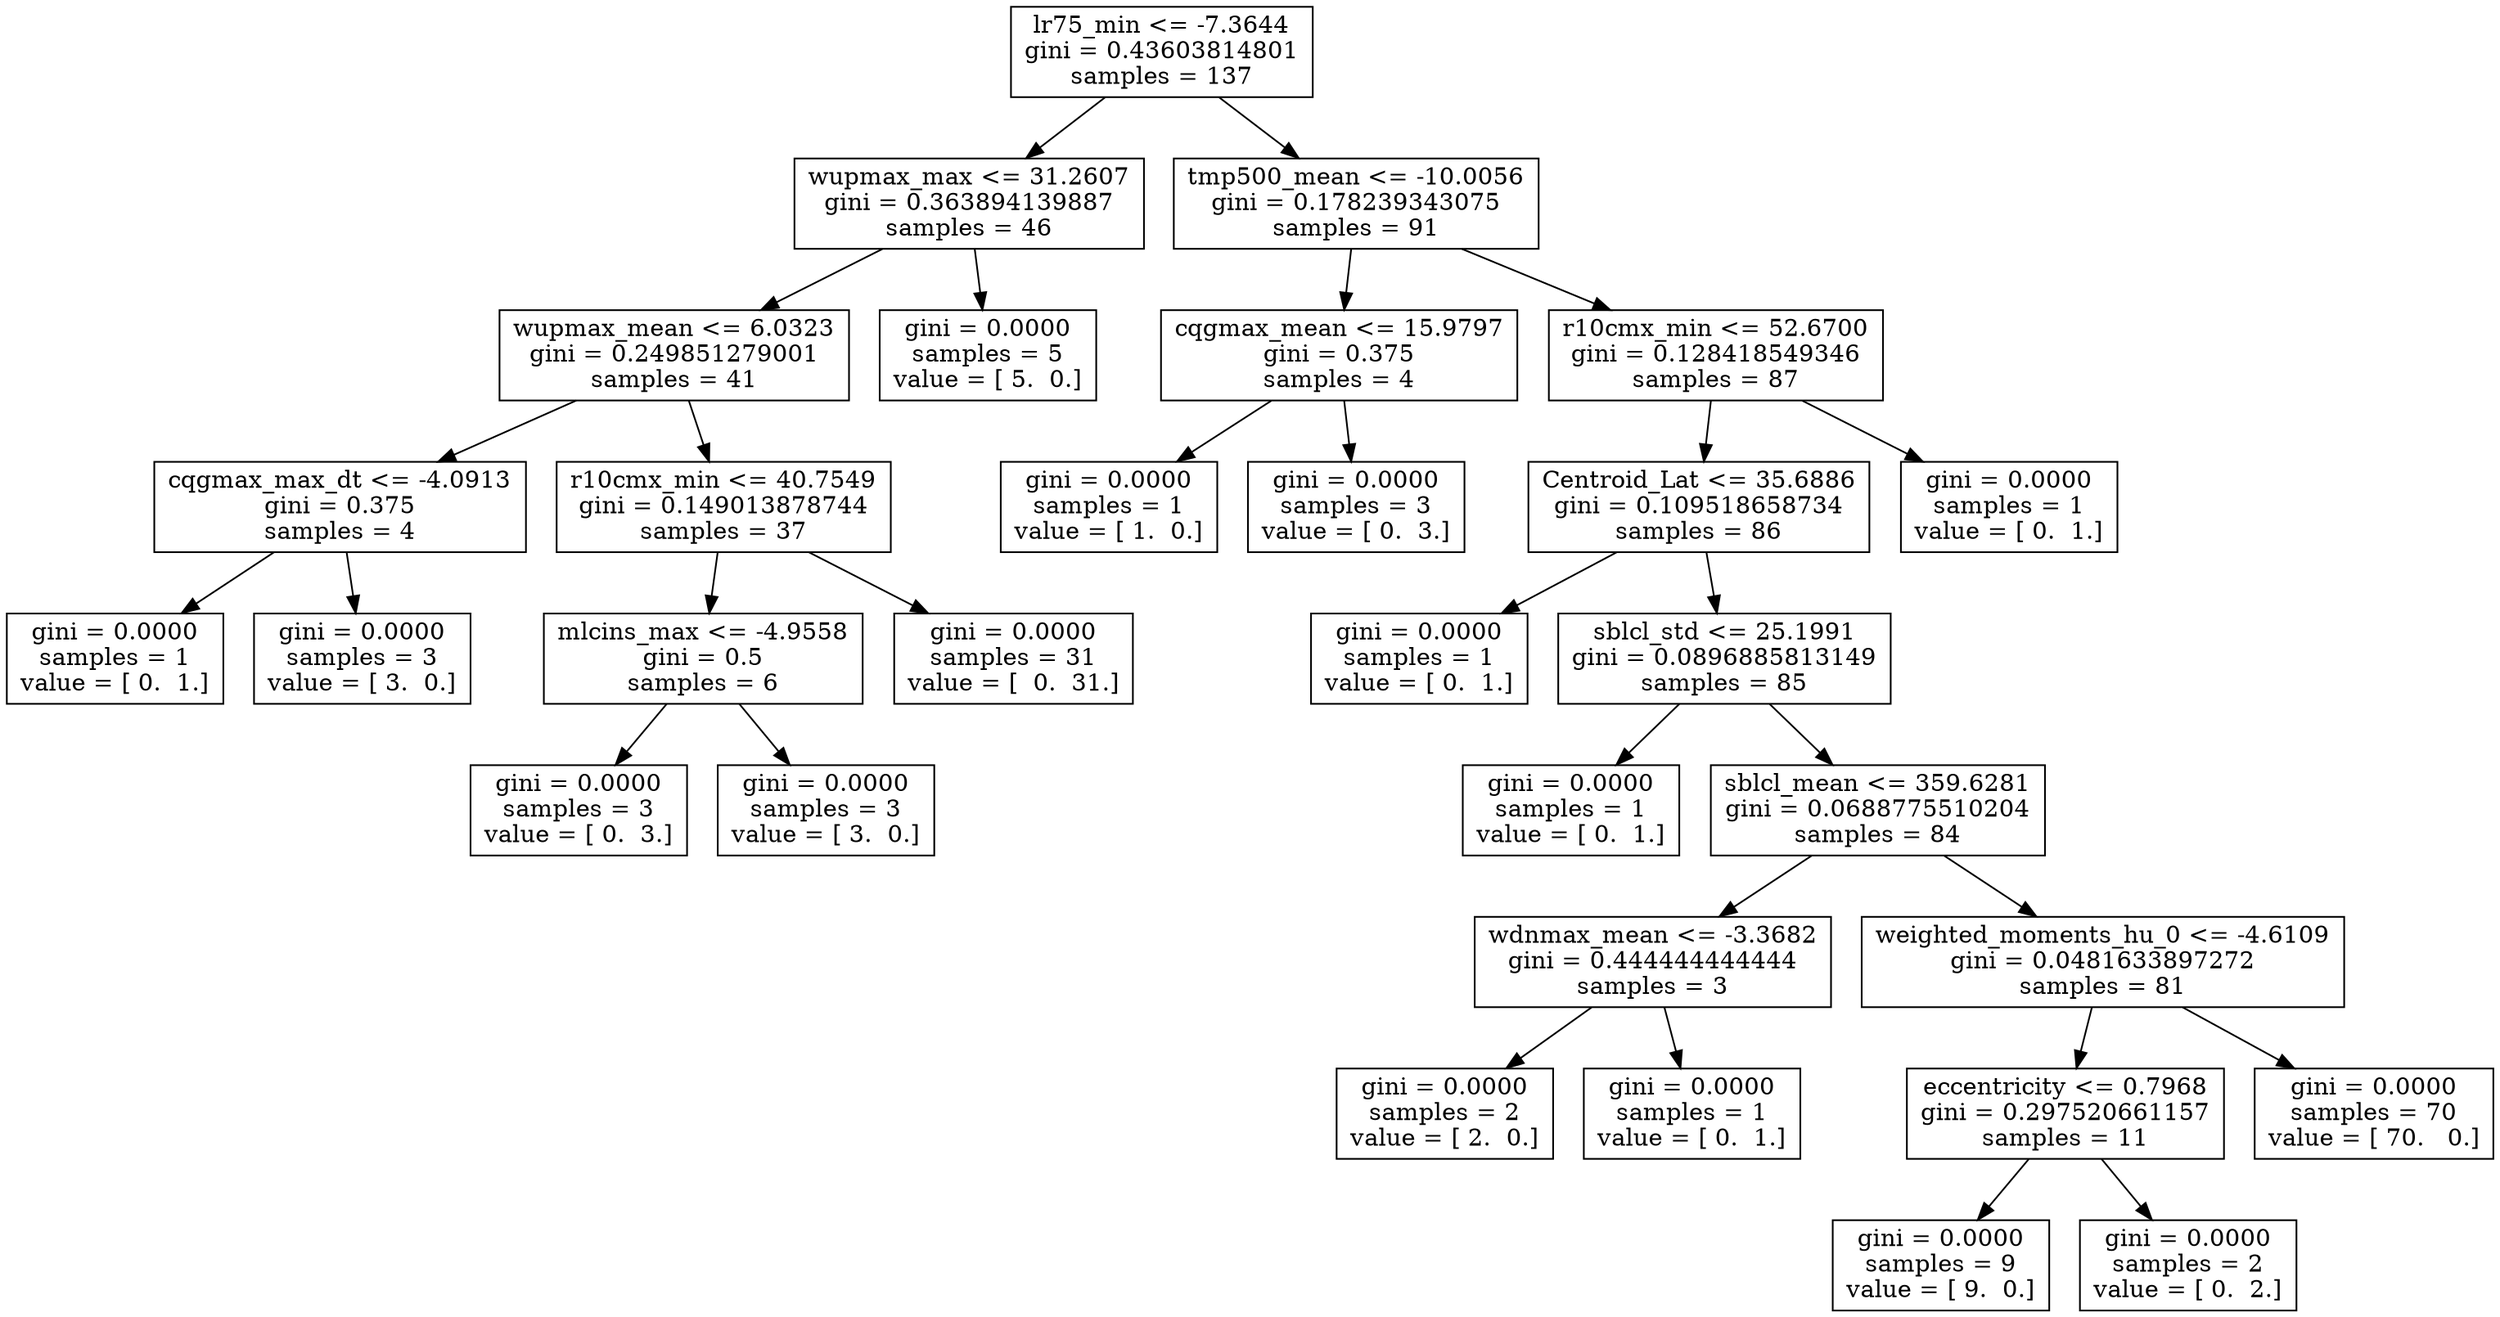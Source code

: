 digraph Tree {
0 [label="lr75_min <= -7.3644\ngini = 0.43603814801\nsamples = 137", shape="box"] ;
1 [label="wupmax_max <= 31.2607\ngini = 0.363894139887\nsamples = 46", shape="box"] ;
0 -> 1 ;
2 [label="wupmax_mean <= 6.0323\ngini = 0.249851279001\nsamples = 41", shape="box"] ;
1 -> 2 ;
3 [label="cqgmax_max_dt <= -4.0913\ngini = 0.375\nsamples = 4", shape="box"] ;
2 -> 3 ;
4 [label="gini = 0.0000\nsamples = 1\nvalue = [ 0.  1.]", shape="box"] ;
3 -> 4 ;
5 [label="gini = 0.0000\nsamples = 3\nvalue = [ 3.  0.]", shape="box"] ;
3 -> 5 ;
6 [label="r10cmx_min <= 40.7549\ngini = 0.149013878744\nsamples = 37", shape="box"] ;
2 -> 6 ;
7 [label="mlcins_max <= -4.9558\ngini = 0.5\nsamples = 6", shape="box"] ;
6 -> 7 ;
8 [label="gini = 0.0000\nsamples = 3\nvalue = [ 0.  3.]", shape="box"] ;
7 -> 8 ;
9 [label="gini = 0.0000\nsamples = 3\nvalue = [ 3.  0.]", shape="box"] ;
7 -> 9 ;
10 [label="gini = 0.0000\nsamples = 31\nvalue = [  0.  31.]", shape="box"] ;
6 -> 10 ;
11 [label="gini = 0.0000\nsamples = 5\nvalue = [ 5.  0.]", shape="box"] ;
1 -> 11 ;
12 [label="tmp500_mean <= -10.0056\ngini = 0.178239343075\nsamples = 91", shape="box"] ;
0 -> 12 ;
13 [label="cqgmax_mean <= 15.9797\ngini = 0.375\nsamples = 4", shape="box"] ;
12 -> 13 ;
14 [label="gini = 0.0000\nsamples = 1\nvalue = [ 1.  0.]", shape="box"] ;
13 -> 14 ;
15 [label="gini = 0.0000\nsamples = 3\nvalue = [ 0.  3.]", shape="box"] ;
13 -> 15 ;
16 [label="r10cmx_min <= 52.6700\ngini = 0.128418549346\nsamples = 87", shape="box"] ;
12 -> 16 ;
17 [label="Centroid_Lat <= 35.6886\ngini = 0.109518658734\nsamples = 86", shape="box"] ;
16 -> 17 ;
18 [label="gini = 0.0000\nsamples = 1\nvalue = [ 0.  1.]", shape="box"] ;
17 -> 18 ;
19 [label="sblcl_std <= 25.1991\ngini = 0.0896885813149\nsamples = 85", shape="box"] ;
17 -> 19 ;
20 [label="gini = 0.0000\nsamples = 1\nvalue = [ 0.  1.]", shape="box"] ;
19 -> 20 ;
21 [label="sblcl_mean <= 359.6281\ngini = 0.0688775510204\nsamples = 84", shape="box"] ;
19 -> 21 ;
22 [label="wdnmax_mean <= -3.3682\ngini = 0.444444444444\nsamples = 3", shape="box"] ;
21 -> 22 ;
23 [label="gini = 0.0000\nsamples = 2\nvalue = [ 2.  0.]", shape="box"] ;
22 -> 23 ;
24 [label="gini = 0.0000\nsamples = 1\nvalue = [ 0.  1.]", shape="box"] ;
22 -> 24 ;
25 [label="weighted_moments_hu_0 <= -4.6109\ngini = 0.0481633897272\nsamples = 81", shape="box"] ;
21 -> 25 ;
26 [label="eccentricity <= 0.7968\ngini = 0.297520661157\nsamples = 11", shape="box"] ;
25 -> 26 ;
27 [label="gini = 0.0000\nsamples = 9\nvalue = [ 9.  0.]", shape="box"] ;
26 -> 27 ;
28 [label="gini = 0.0000\nsamples = 2\nvalue = [ 0.  2.]", shape="box"] ;
26 -> 28 ;
29 [label="gini = 0.0000\nsamples = 70\nvalue = [ 70.   0.]", shape="box"] ;
25 -> 29 ;
30 [label="gini = 0.0000\nsamples = 1\nvalue = [ 0.  1.]", shape="box"] ;
16 -> 30 ;
}